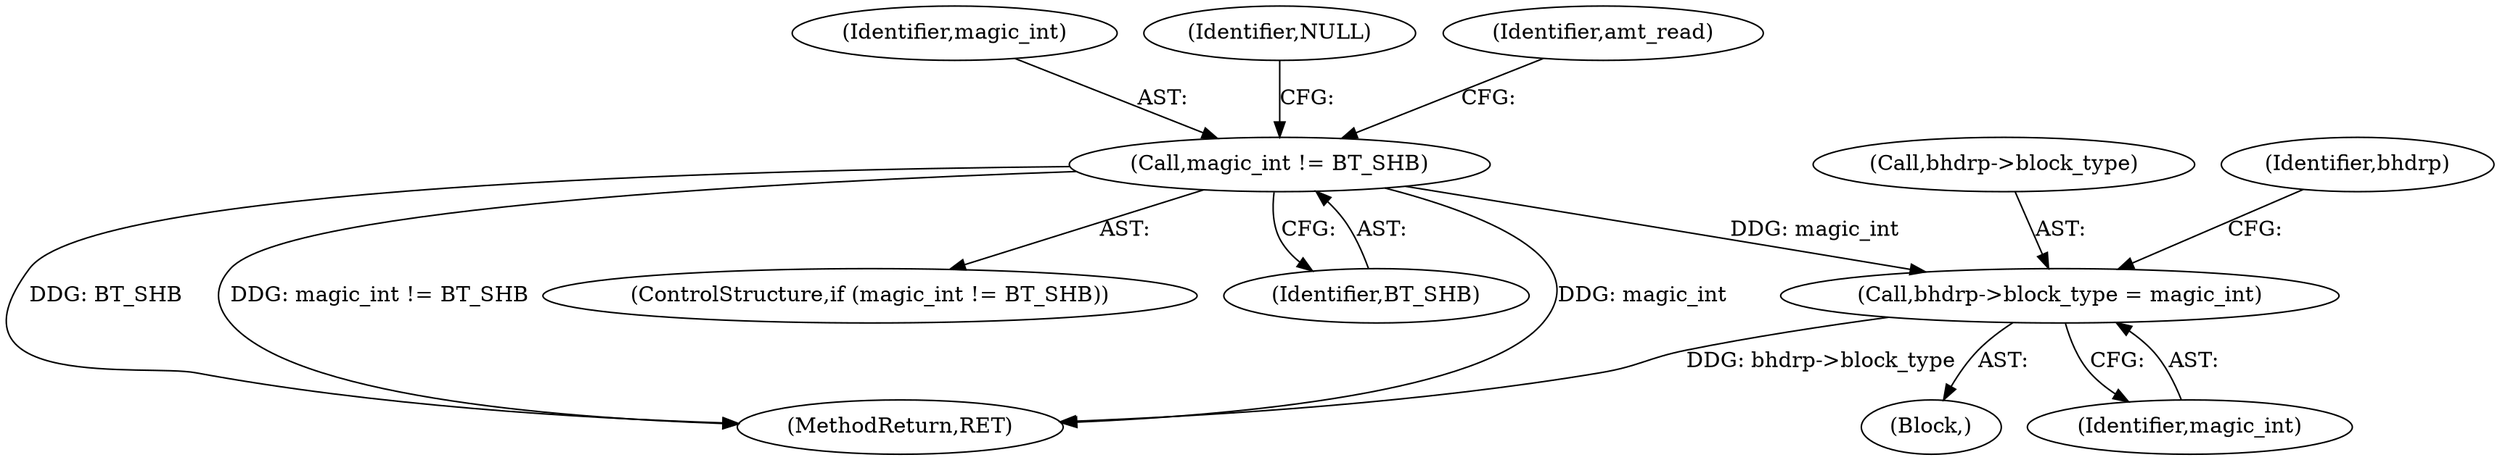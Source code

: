 digraph "0_libpcap_87d6bef033062f969e70fa40c43dfd945d5a20ab@pointer" {
"1000430" [label="(Call,bhdrp->block_type = magic_int)"];
"1000165" [label="(Call,magic_int != BT_SHB)"];
"1000709" [label="(MethodReturn,RET)"];
"1000164" [label="(ControlStructure,if (magic_int != BT_SHB))"];
"1000431" [label="(Call,bhdrp->block_type)"];
"1000166" [label="(Identifier,magic_int)"];
"1000437" [label="(Identifier,bhdrp)"];
"1000138" [label="(Block,)"];
"1000167" [label="(Identifier,BT_SHB)"];
"1000170" [label="(Identifier,NULL)"];
"1000172" [label="(Identifier,amt_read)"];
"1000165" [label="(Call,magic_int != BT_SHB)"];
"1000434" [label="(Identifier,magic_int)"];
"1000430" [label="(Call,bhdrp->block_type = magic_int)"];
"1000430" -> "1000138"  [label="AST: "];
"1000430" -> "1000434"  [label="CFG: "];
"1000431" -> "1000430"  [label="AST: "];
"1000434" -> "1000430"  [label="AST: "];
"1000437" -> "1000430"  [label="CFG: "];
"1000430" -> "1000709"  [label="DDG: bhdrp->block_type"];
"1000165" -> "1000430"  [label="DDG: magic_int"];
"1000165" -> "1000164"  [label="AST: "];
"1000165" -> "1000167"  [label="CFG: "];
"1000166" -> "1000165"  [label="AST: "];
"1000167" -> "1000165"  [label="AST: "];
"1000170" -> "1000165"  [label="CFG: "];
"1000172" -> "1000165"  [label="CFG: "];
"1000165" -> "1000709"  [label="DDG: magic_int"];
"1000165" -> "1000709"  [label="DDG: BT_SHB"];
"1000165" -> "1000709"  [label="DDG: magic_int != BT_SHB"];
}
